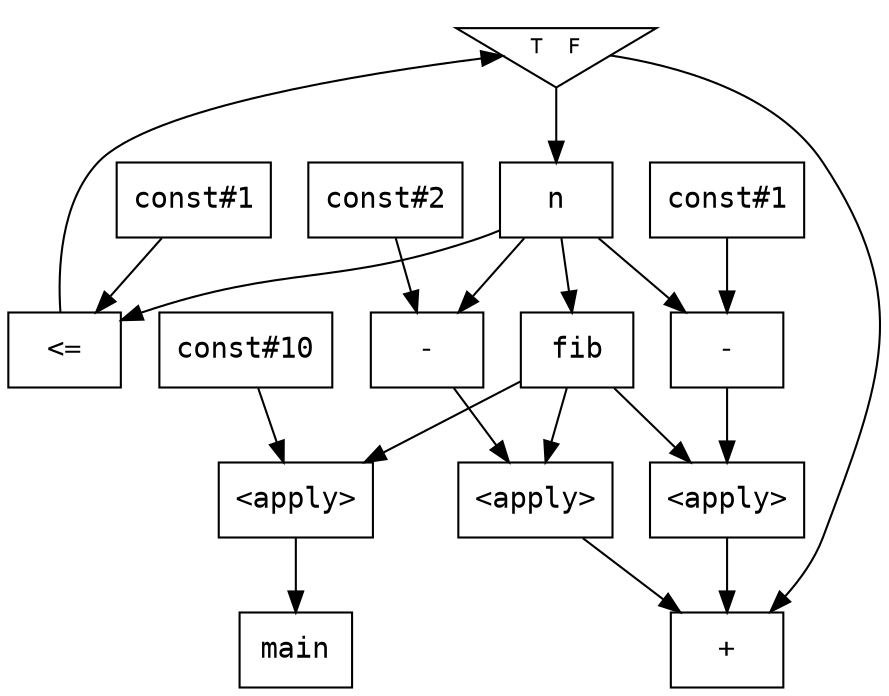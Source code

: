 digraph G {
  node [fontname="Courier",shape=box];
  flowInst0 [label="main"];
  flowInst1 [label="fib"];
  flowInst2 [label="const#10"];
  flowInst3 [label="<apply>"];
  flowInst4 [label="n"];
  flowInst5 [label="const#1"];
  flowInst6 [label="<="];
  flowInst7 [shape=triangle,orientation=180,label="T  F",fontsize=10];
  flowInst8 [label="const#1"];
  flowInst9 [label="-"];
  flowInst10 [label="<apply>"];
  flowInst11 [label="const#2"];
  flowInst12 [label="-"];
  flowInst13 [label="<apply>"];
  flowInst14 [label="+"];
  flowInst4 -> flowInst1;
  flowInst7 -> flowInst14;
  flowInst7 -> flowInst4;
  flowInst13 -> flowInst14;
  flowInst10 -> flowInst14;
  flowInst12 -> flowInst13;
  flowInst1 -> flowInst13;
  flowInst11 -> flowInst12;
  flowInst4 -> flowInst12;
  flowInst9 -> flowInst10;
  flowInst1 -> flowInst10;
  flowInst8 -> flowInst9;
  flowInst4 -> flowInst9;
  flowInst6 -> flowInst7;
  flowInst5 -> flowInst6;
  flowInst4 -> flowInst6;
  flowInst3 -> flowInst0;
  flowInst2 -> flowInst3;
  flowInst1 -> flowInst3;
}
